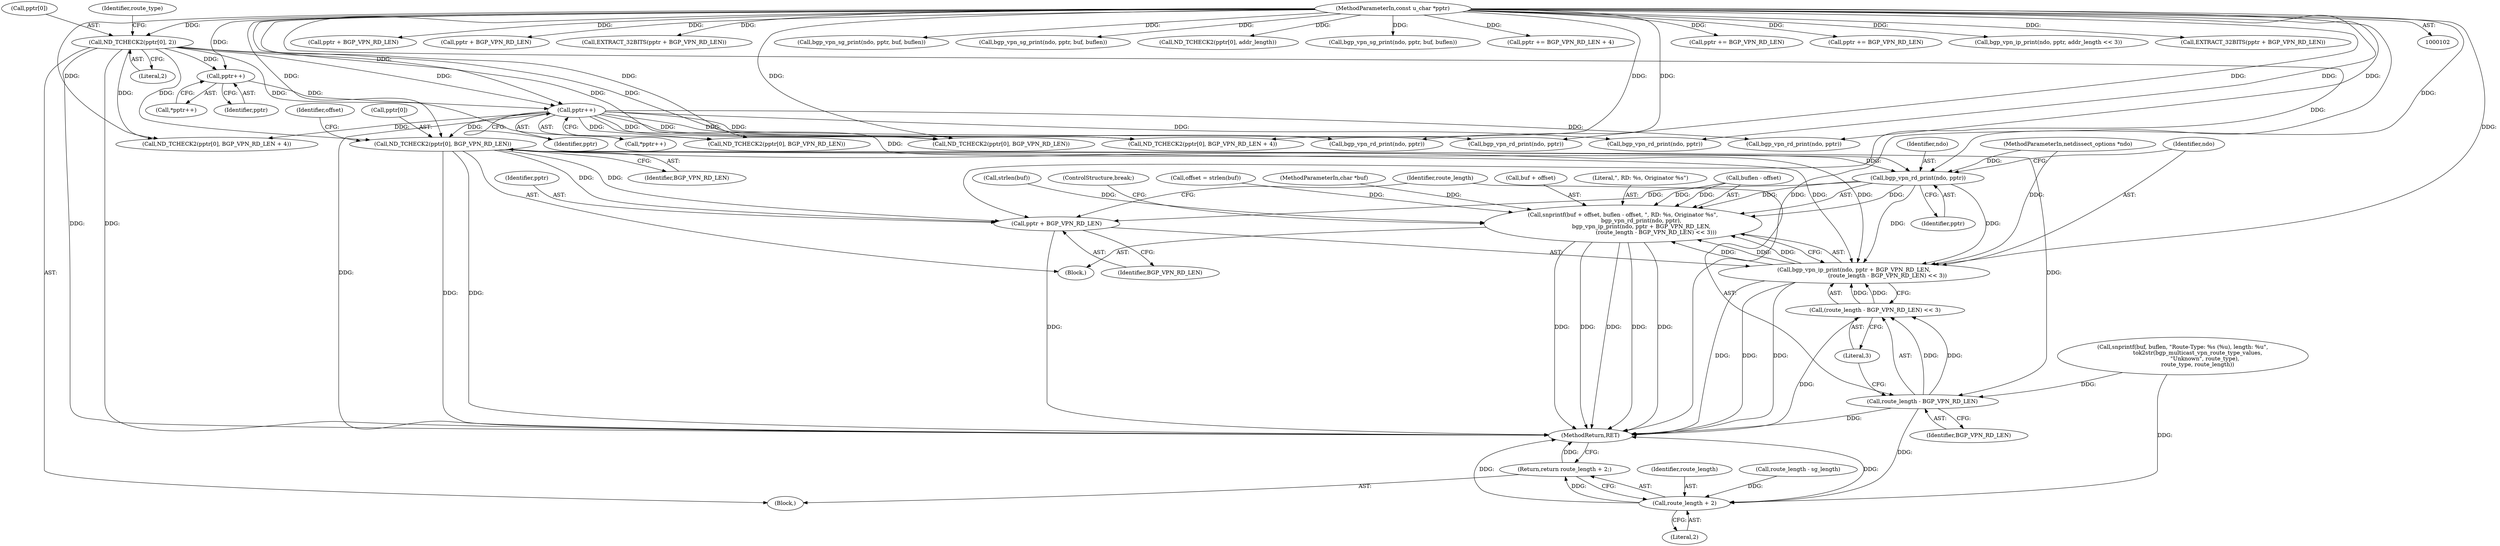 digraph "0_tcpdump_d515b4b4a300479cdf1a6e0d1bb95bc1f9fee514@array" {
"1000142" [label="(Call,ND_TCHECK2(pptr[0], BGP_VPN_RD_LEN))"];
"1000113" [label="(Call,ND_TCHECK2(pptr[0], 2))"];
"1000104" [label="(MethodParameterIn,const u_char *pptr)"];
"1000126" [label="(Call,pptr++)"];
"1000121" [label="(Call,pptr++)"];
"1000159" [label="(Call,bgp_vpn_rd_print(ndo, pptr))"];
"1000151" [label="(Call,snprintf(buf + offset, buflen - offset, \", RD: %s, Originator %s\",\n                     bgp_vpn_rd_print(ndo, pptr),\n                     bgp_vpn_ip_print(ndo, pptr + BGP_VPN_RD_LEN,\n                                      (route_length - BGP_VPN_RD_LEN) << 3)))"];
"1000162" [label="(Call,bgp_vpn_ip_print(ndo, pptr + BGP_VPN_RD_LEN,\n                                      (route_length - BGP_VPN_RD_LEN) << 3))"];
"1000164" [label="(Call,pptr + BGP_VPN_RD_LEN)"];
"1000168" [label="(Call,route_length - BGP_VPN_RD_LEN)"];
"1000167" [label="(Call,(route_length - BGP_VPN_RD_LEN) << 3)"];
"1000344" [label="(Call,route_length + 2)"];
"1000343" [label="(Return,return route_length + 2;)"];
"1000160" [label="(Identifier,ndo)"];
"1000166" [label="(Identifier,BGP_VPN_RD_LEN)"];
"1000119" [label="(Identifier,route_type)"];
"1000224" [label="(Call,bgp_vpn_rd_print(ndo, pptr))"];
"1000104" [label="(MethodParameterIn,const u_char *pptr)"];
"1000103" [label="(MethodParameterIn,netdissect_options *ndo)"];
"1000128" [label="(Call,snprintf(buf, buflen, \"Route-Type: %s (%u), length: %u\",\n                 tok2str(bgp_multicast_vpn_route_type_values,\n                         \"Unknown\", route_type),\n                 route_type, route_length))"];
"1000163" [label="(Identifier,ndo)"];
"1000146" [label="(Identifier,BGP_VPN_RD_LEN)"];
"1000202" [label="(Call,pptr + BGP_VPN_RD_LEN)"];
"1000158" [label="(Literal,\", RD: %s, Originator %s\")"];
"1000326" [label="(Call,pptr + BGP_VPN_RD_LEN)"];
"1000161" [label="(Identifier,pptr)"];
"1000142" [label="(Call,ND_TCHECK2(pptr[0], BGP_VPN_RD_LEN))"];
"1000201" [label="(Call,EXTRACT_32BITS(pptr + BGP_VPN_RD_LEN))"];
"1000127" [label="(Identifier,pptr)"];
"1000162" [label="(Call,bgp_vpn_ip_print(ndo, pptr + BGP_VPN_RD_LEN,\n                                      (route_length - BGP_VPN_RD_LEN) << 3))"];
"1000155" [label="(Call,buflen - offset)"];
"1000317" [label="(Call,bgp_vpn_rd_print(ndo, pptr))"];
"1000122" [label="(Identifier,pptr)"];
"1000232" [label="(Call,bgp_vpn_sg_print(ndo, pptr, buf, buflen))"];
"1000169" [label="(Identifier,route_length)"];
"1000148" [label="(Identifier,offset)"];
"1000107" [label="(Block,)"];
"1000125" [label="(Call,*pptr++)"];
"1000334" [label="(Call,bgp_vpn_sg_print(ndo, pptr, buf, buflen))"];
"1000170" [label="(Identifier,BGP_VPN_RD_LEN)"];
"1000165" [label="(Identifier,pptr)"];
"1000168" [label="(Call,route_length - BGP_VPN_RD_LEN)"];
"1000143" [label="(Call,pptr[0])"];
"1000140" [label="(Block,)"];
"1000242" [label="(Call,ND_TCHECK2(pptr[0], addr_length))"];
"1000167" [label="(Call,(route_length - BGP_VPN_RD_LEN) << 3)"];
"1000290" [label="(Call,bgp_vpn_sg_print(ndo, pptr, buf, buflen))"];
"1000329" [label="(Call,pptr += BGP_VPN_RD_LEN + 4)"];
"1000159" [label="(Call,bgp_vpn_rd_print(ndo, pptr))"];
"1000345" [label="(Identifier,route_length)"];
"1000174" [label="(Call,ND_TCHECK2(pptr[0], BGP_VPN_RD_LEN + 4))"];
"1000239" [label="(Call,route_length - sg_length)"];
"1000149" [label="(Call,strlen(buf))"];
"1000121" [label="(Call,pptr++)"];
"1000164" [label="(Call,pptr + BGP_VPN_RD_LEN)"];
"1000172" [label="(ControlStructure,break;)"];
"1000113" [label="(Call,ND_TCHECK2(pptr[0], 2))"];
"1000344" [label="(Call,route_length + 2)"];
"1000346" [label="(Literal,2)"];
"1000114" [label="(Call,pptr[0])"];
"1000284" [label="(Call,bgp_vpn_rd_print(ndo, pptr))"];
"1000343" [label="(Return,return route_length + 2;)"];
"1000227" [label="(Call,pptr += BGP_VPN_RD_LEN)"];
"1000151" [label="(Call,snprintf(buf + offset, buflen - offset, \", RD: %s, Originator %s\",\n                     bgp_vpn_rd_print(ndo, pptr),\n                     bgp_vpn_ip_print(ndo, pptr + BGP_VPN_RD_LEN,\n                                      (route_length - BGP_VPN_RD_LEN) << 3)))"];
"1000287" [label="(Call,pptr += BGP_VPN_RD_LEN)"];
"1000126" [label="(Call,pptr++)"];
"1000259" [label="(Call,bgp_vpn_ip_print(ndo, pptr, addr_length << 3))"];
"1000325" [label="(Call,EXTRACT_32BITS(pptr + BGP_VPN_RD_LEN))"];
"1000147" [label="(Call,offset = strlen(buf))"];
"1000193" [label="(Call,bgp_vpn_rd_print(ndo, pptr))"];
"1000105" [label="(MethodParameterIn,char *buf)"];
"1000171" [label="(Literal,3)"];
"1000152" [label="(Call,buf + offset)"];
"1000120" [label="(Call,*pptr++)"];
"1000207" [label="(Call,ND_TCHECK2(pptr[0], BGP_VPN_RD_LEN))"];
"1000267" [label="(Call,ND_TCHECK2(pptr[0], BGP_VPN_RD_LEN))"];
"1000351" [label="(MethodReturn,RET)"];
"1000298" [label="(Call,ND_TCHECK2(pptr[0], BGP_VPN_RD_LEN + 4))"];
"1000117" [label="(Literal,2)"];
"1000142" -> "1000140"  [label="AST: "];
"1000142" -> "1000146"  [label="CFG: "];
"1000143" -> "1000142"  [label="AST: "];
"1000146" -> "1000142"  [label="AST: "];
"1000148" -> "1000142"  [label="CFG: "];
"1000142" -> "1000351"  [label="DDG: "];
"1000142" -> "1000351"  [label="DDG: "];
"1000113" -> "1000142"  [label="DDG: "];
"1000126" -> "1000142"  [label="DDG: "];
"1000104" -> "1000142"  [label="DDG: "];
"1000142" -> "1000159"  [label="DDG: "];
"1000142" -> "1000162"  [label="DDG: "];
"1000142" -> "1000162"  [label="DDG: "];
"1000142" -> "1000164"  [label="DDG: "];
"1000142" -> "1000164"  [label="DDG: "];
"1000142" -> "1000168"  [label="DDG: "];
"1000113" -> "1000107"  [label="AST: "];
"1000113" -> "1000117"  [label="CFG: "];
"1000114" -> "1000113"  [label="AST: "];
"1000117" -> "1000113"  [label="AST: "];
"1000119" -> "1000113"  [label="CFG: "];
"1000113" -> "1000351"  [label="DDG: "];
"1000113" -> "1000351"  [label="DDG: "];
"1000104" -> "1000113"  [label="DDG: "];
"1000113" -> "1000121"  [label="DDG: "];
"1000113" -> "1000126"  [label="DDG: "];
"1000113" -> "1000174"  [label="DDG: "];
"1000113" -> "1000207"  [label="DDG: "];
"1000113" -> "1000267"  [label="DDG: "];
"1000113" -> "1000298"  [label="DDG: "];
"1000104" -> "1000102"  [label="AST: "];
"1000104" -> "1000351"  [label="DDG: "];
"1000104" -> "1000121"  [label="DDG: "];
"1000104" -> "1000126"  [label="DDG: "];
"1000104" -> "1000159"  [label="DDG: "];
"1000104" -> "1000162"  [label="DDG: "];
"1000104" -> "1000164"  [label="DDG: "];
"1000104" -> "1000174"  [label="DDG: "];
"1000104" -> "1000193"  [label="DDG: "];
"1000104" -> "1000201"  [label="DDG: "];
"1000104" -> "1000202"  [label="DDG: "];
"1000104" -> "1000207"  [label="DDG: "];
"1000104" -> "1000224"  [label="DDG: "];
"1000104" -> "1000227"  [label="DDG: "];
"1000104" -> "1000232"  [label="DDG: "];
"1000104" -> "1000242"  [label="DDG: "];
"1000104" -> "1000259"  [label="DDG: "];
"1000104" -> "1000267"  [label="DDG: "];
"1000104" -> "1000284"  [label="DDG: "];
"1000104" -> "1000287"  [label="DDG: "];
"1000104" -> "1000290"  [label="DDG: "];
"1000104" -> "1000298"  [label="DDG: "];
"1000104" -> "1000317"  [label="DDG: "];
"1000104" -> "1000325"  [label="DDG: "];
"1000104" -> "1000326"  [label="DDG: "];
"1000104" -> "1000329"  [label="DDG: "];
"1000104" -> "1000334"  [label="DDG: "];
"1000126" -> "1000125"  [label="AST: "];
"1000126" -> "1000127"  [label="CFG: "];
"1000127" -> "1000126"  [label="AST: "];
"1000125" -> "1000126"  [label="CFG: "];
"1000126" -> "1000351"  [label="DDG: "];
"1000121" -> "1000126"  [label="DDG: "];
"1000126" -> "1000159"  [label="DDG: "];
"1000126" -> "1000174"  [label="DDG: "];
"1000126" -> "1000193"  [label="DDG: "];
"1000126" -> "1000207"  [label="DDG: "];
"1000126" -> "1000224"  [label="DDG: "];
"1000126" -> "1000267"  [label="DDG: "];
"1000126" -> "1000284"  [label="DDG: "];
"1000126" -> "1000298"  [label="DDG: "];
"1000126" -> "1000317"  [label="DDG: "];
"1000121" -> "1000120"  [label="AST: "];
"1000121" -> "1000122"  [label="CFG: "];
"1000122" -> "1000121"  [label="AST: "];
"1000120" -> "1000121"  [label="CFG: "];
"1000159" -> "1000151"  [label="AST: "];
"1000159" -> "1000161"  [label="CFG: "];
"1000160" -> "1000159"  [label="AST: "];
"1000161" -> "1000159"  [label="AST: "];
"1000163" -> "1000159"  [label="CFG: "];
"1000159" -> "1000151"  [label="DDG: "];
"1000159" -> "1000151"  [label="DDG: "];
"1000103" -> "1000159"  [label="DDG: "];
"1000159" -> "1000162"  [label="DDG: "];
"1000159" -> "1000162"  [label="DDG: "];
"1000159" -> "1000164"  [label="DDG: "];
"1000151" -> "1000140"  [label="AST: "];
"1000151" -> "1000162"  [label="CFG: "];
"1000152" -> "1000151"  [label="AST: "];
"1000155" -> "1000151"  [label="AST: "];
"1000158" -> "1000151"  [label="AST: "];
"1000162" -> "1000151"  [label="AST: "];
"1000172" -> "1000151"  [label="CFG: "];
"1000151" -> "1000351"  [label="DDG: "];
"1000151" -> "1000351"  [label="DDG: "];
"1000151" -> "1000351"  [label="DDG: "];
"1000151" -> "1000351"  [label="DDG: "];
"1000151" -> "1000351"  [label="DDG: "];
"1000149" -> "1000151"  [label="DDG: "];
"1000105" -> "1000151"  [label="DDG: "];
"1000147" -> "1000151"  [label="DDG: "];
"1000155" -> "1000151"  [label="DDG: "];
"1000155" -> "1000151"  [label="DDG: "];
"1000162" -> "1000151"  [label="DDG: "];
"1000162" -> "1000151"  [label="DDG: "];
"1000162" -> "1000151"  [label="DDG: "];
"1000162" -> "1000167"  [label="CFG: "];
"1000163" -> "1000162"  [label="AST: "];
"1000164" -> "1000162"  [label="AST: "];
"1000167" -> "1000162"  [label="AST: "];
"1000162" -> "1000351"  [label="DDG: "];
"1000162" -> "1000351"  [label="DDG: "];
"1000162" -> "1000351"  [label="DDG: "];
"1000103" -> "1000162"  [label="DDG: "];
"1000167" -> "1000162"  [label="DDG: "];
"1000167" -> "1000162"  [label="DDG: "];
"1000164" -> "1000166"  [label="CFG: "];
"1000165" -> "1000164"  [label="AST: "];
"1000166" -> "1000164"  [label="AST: "];
"1000169" -> "1000164"  [label="CFG: "];
"1000164" -> "1000351"  [label="DDG: "];
"1000168" -> "1000167"  [label="AST: "];
"1000168" -> "1000170"  [label="CFG: "];
"1000169" -> "1000168"  [label="AST: "];
"1000170" -> "1000168"  [label="AST: "];
"1000171" -> "1000168"  [label="CFG: "];
"1000168" -> "1000351"  [label="DDG: "];
"1000168" -> "1000167"  [label="DDG: "];
"1000168" -> "1000167"  [label="DDG: "];
"1000128" -> "1000168"  [label="DDG: "];
"1000168" -> "1000344"  [label="DDG: "];
"1000167" -> "1000171"  [label="CFG: "];
"1000171" -> "1000167"  [label="AST: "];
"1000167" -> "1000351"  [label="DDG: "];
"1000344" -> "1000343"  [label="AST: "];
"1000344" -> "1000346"  [label="CFG: "];
"1000345" -> "1000344"  [label="AST: "];
"1000346" -> "1000344"  [label="AST: "];
"1000343" -> "1000344"  [label="CFG: "];
"1000344" -> "1000351"  [label="DDG: "];
"1000344" -> "1000351"  [label="DDG: "];
"1000344" -> "1000343"  [label="DDG: "];
"1000239" -> "1000344"  [label="DDG: "];
"1000128" -> "1000344"  [label="DDG: "];
"1000343" -> "1000107"  [label="AST: "];
"1000351" -> "1000343"  [label="CFG: "];
"1000343" -> "1000351"  [label="DDG: "];
}
